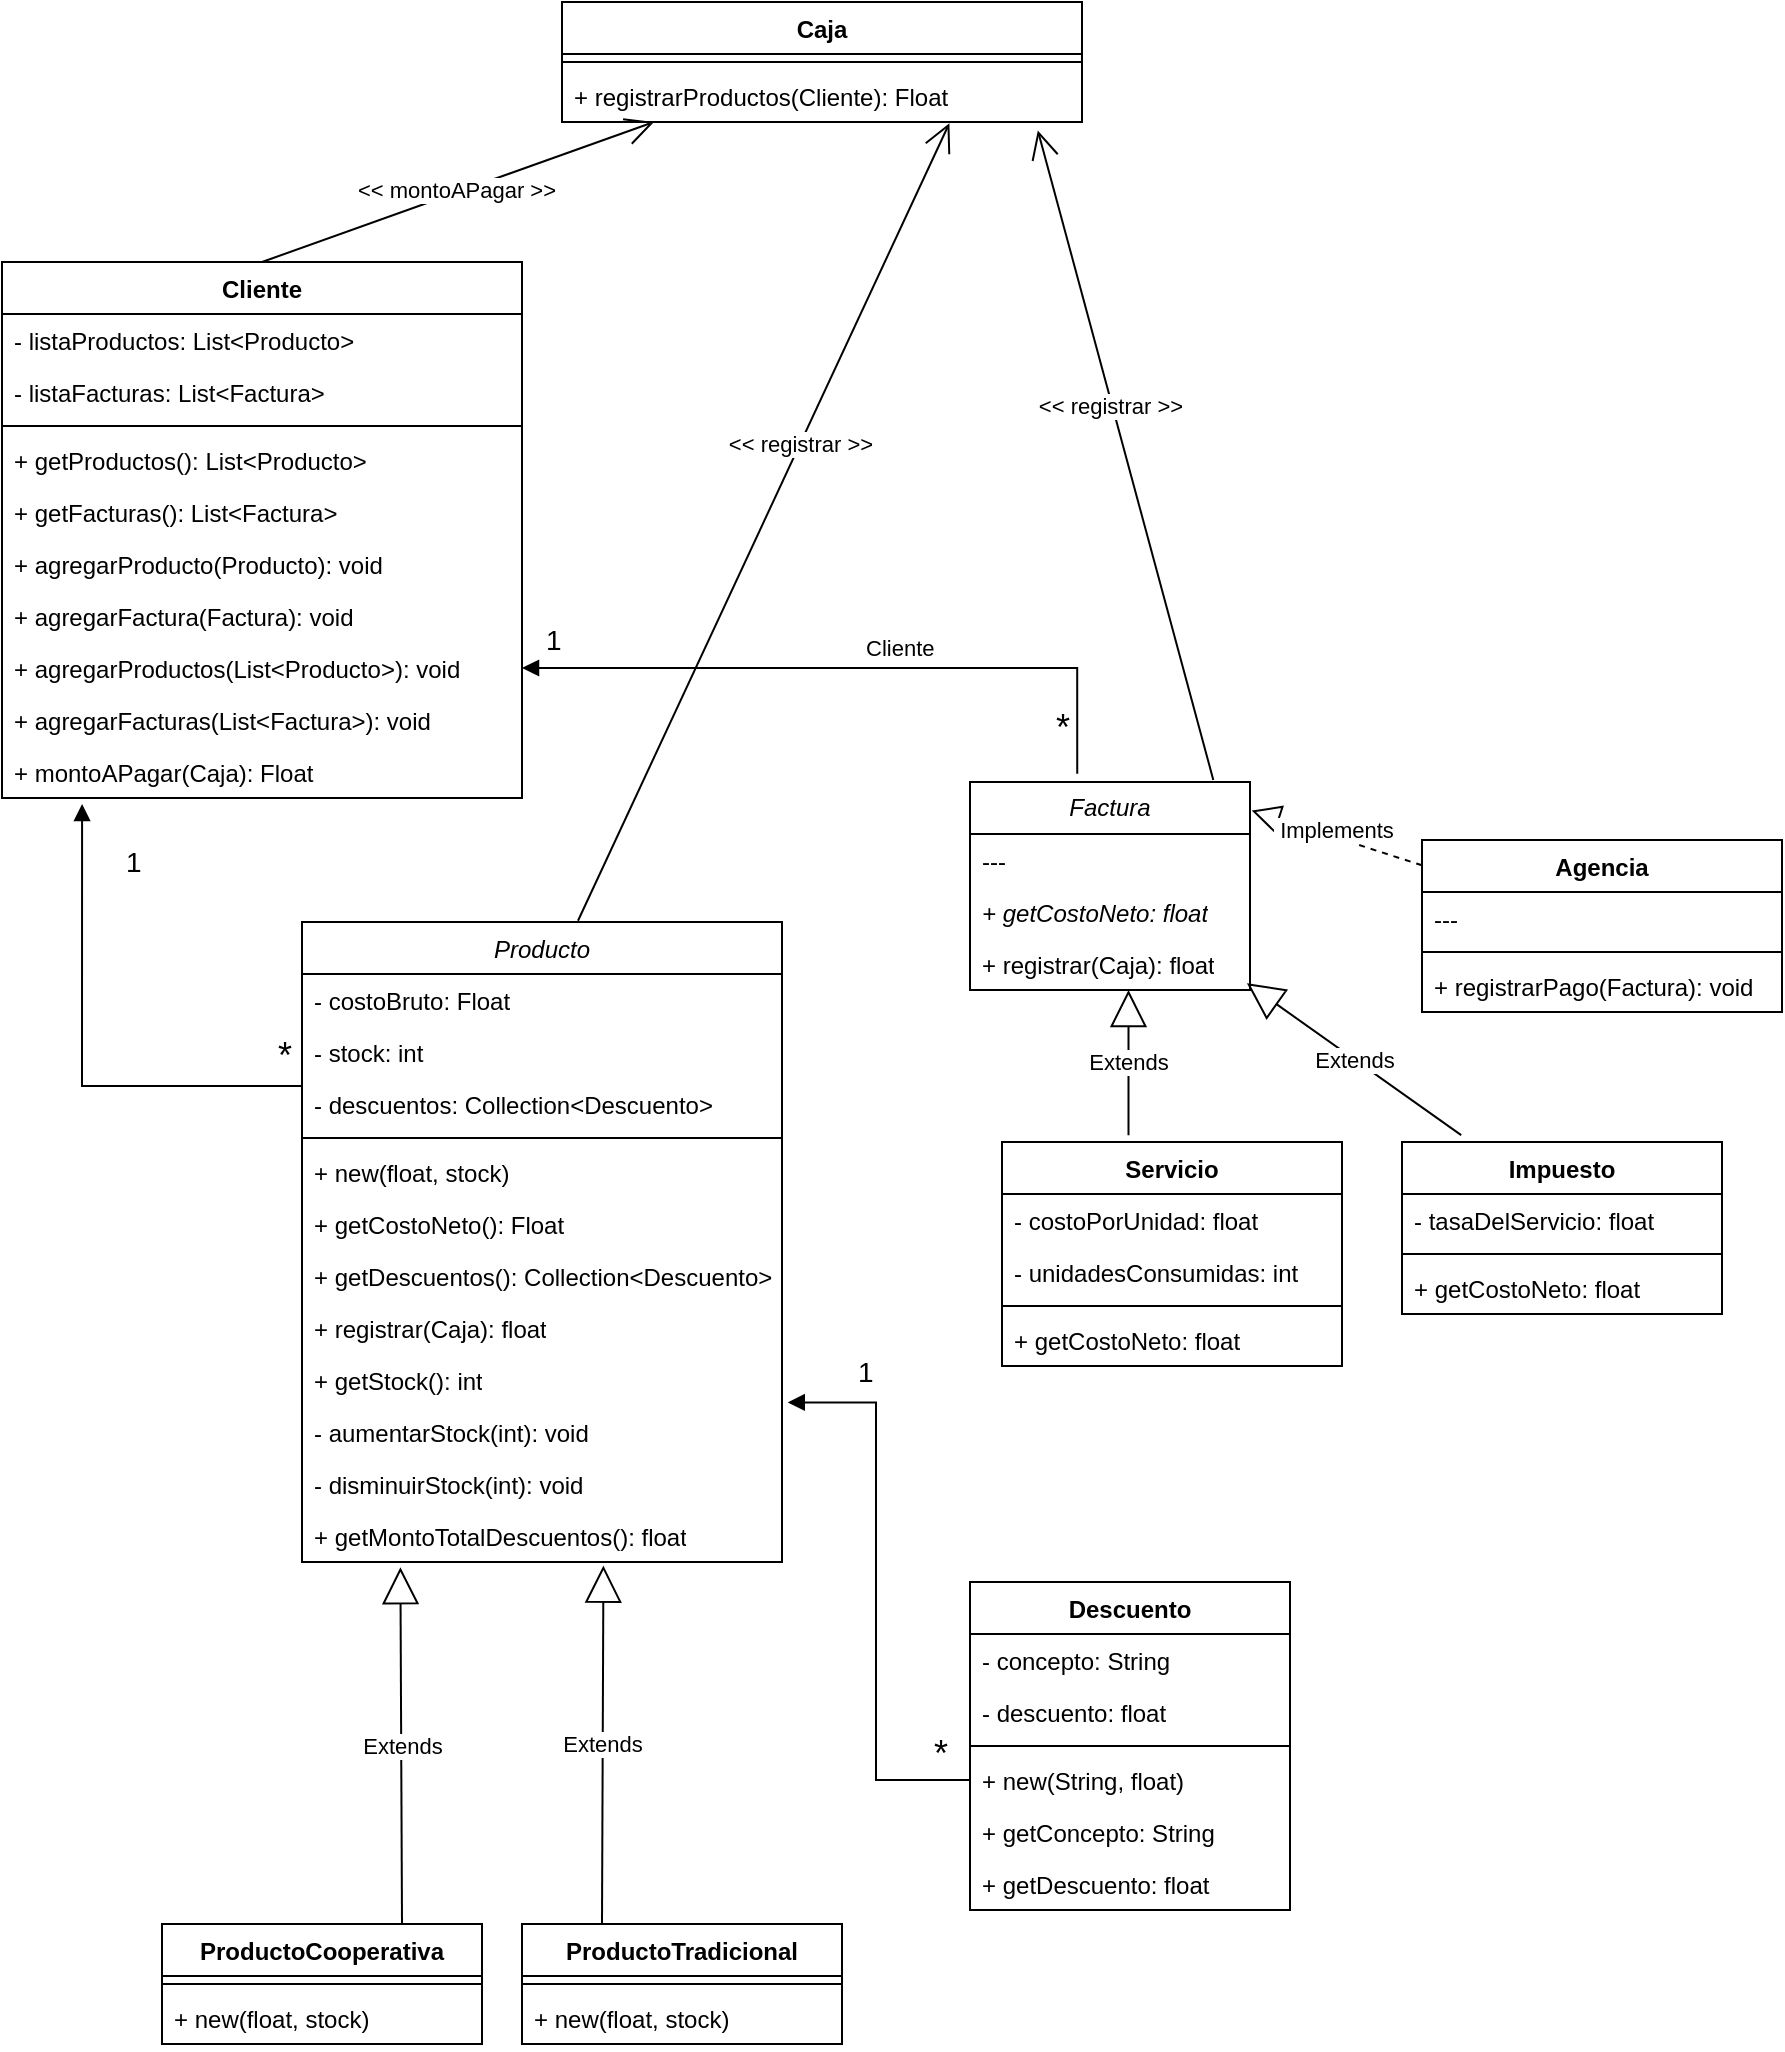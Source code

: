 <mxfile version="21.8.2" type="google">
  <diagram name="Página-1" id="jZJGiZbXDNDXo50cpsdY">
    <mxGraphModel grid="1" page="1" gridSize="10" guides="1" tooltips="1" connect="1" arrows="1" fold="1" pageScale="1" pageWidth="827" pageHeight="1169" math="0" shadow="0">
      <root>
        <mxCell id="0" />
        <mxCell id="1" parent="0" />
        <mxCell id="hAaeV_pmWm-LTA3YUwsU-9" value="&lt;i style=&quot;font-weight: normal;&quot;&gt;Producto&lt;/i&gt;" style="swimlane;fontStyle=1;align=center;verticalAlign=top;childLayout=stackLayout;horizontal=1;startSize=26;horizontalStack=0;resizeParent=1;resizeParentMax=0;resizeLast=0;collapsible=1;marginBottom=0;whiteSpace=wrap;html=1;" vertex="1" parent="1">
          <mxGeometry x="180" y="540" width="240" height="320" as="geometry" />
        </mxCell>
        <mxCell id="hAaeV_pmWm-LTA3YUwsU-10" value="- costoBruto: Float" style="text;strokeColor=none;fillColor=none;align=left;verticalAlign=top;spacingLeft=4;spacingRight=4;overflow=hidden;rotatable=0;points=[[0,0.5],[1,0.5]];portConstraint=eastwest;whiteSpace=wrap;html=1;" vertex="1" parent="hAaeV_pmWm-LTA3YUwsU-9">
          <mxGeometry y="26" width="240" height="26" as="geometry" />
        </mxCell>
        <mxCell id="EMDGs7AWyQJ3vSrL3r9r-25" value="- stock: int" style="text;strokeColor=none;fillColor=none;align=left;verticalAlign=top;spacingLeft=4;spacingRight=4;overflow=hidden;rotatable=0;points=[[0,0.5],[1,0.5]];portConstraint=eastwest;whiteSpace=wrap;html=1;" vertex="1" parent="hAaeV_pmWm-LTA3YUwsU-9">
          <mxGeometry y="52" width="240" height="26" as="geometry" />
        </mxCell>
        <mxCell id="EMDGs7AWyQJ3vSrL3r9r-18" value="- descuentos: Collection&amp;lt;Descuento&amp;gt;" style="text;strokeColor=none;fillColor=none;align=left;verticalAlign=top;spacingLeft=4;spacingRight=4;overflow=hidden;rotatable=0;points=[[0,0.5],[1,0.5]];portConstraint=eastwest;whiteSpace=wrap;html=1;" vertex="1" parent="hAaeV_pmWm-LTA3YUwsU-9">
          <mxGeometry y="78" width="240" height="26" as="geometry" />
        </mxCell>
        <mxCell id="hAaeV_pmWm-LTA3YUwsU-11" value="" style="line;strokeWidth=1;fillColor=none;align=left;verticalAlign=middle;spacingTop=-1;spacingLeft=3;spacingRight=3;rotatable=0;labelPosition=right;points=[];portConstraint=eastwest;strokeColor=inherit;" vertex="1" parent="hAaeV_pmWm-LTA3YUwsU-9">
          <mxGeometry y="104" width="240" height="8" as="geometry" />
        </mxCell>
        <mxCell id="hAaeV_pmWm-LTA3YUwsU-12" value="+ new(float, stock)" style="text;strokeColor=none;fillColor=none;align=left;verticalAlign=top;spacingLeft=4;spacingRight=4;overflow=hidden;rotatable=0;points=[[0,0.5],[1,0.5]];portConstraint=eastwest;whiteSpace=wrap;html=1;" vertex="1" parent="hAaeV_pmWm-LTA3YUwsU-9">
          <mxGeometry y="112" width="240" height="26" as="geometry" />
        </mxCell>
        <mxCell id="EMDGs7AWyQJ3vSrL3r9r-44" value="+ getCostoNeto(): Float" style="text;strokeColor=none;fillColor=none;align=left;verticalAlign=top;spacingLeft=4;spacingRight=4;overflow=hidden;rotatable=0;points=[[0,0.5],[1,0.5]];portConstraint=eastwest;whiteSpace=wrap;html=1;" vertex="1" parent="hAaeV_pmWm-LTA3YUwsU-9">
          <mxGeometry y="138" width="240" height="26" as="geometry" />
        </mxCell>
        <mxCell id="EMDGs7AWyQJ3vSrL3r9r-34" value="+ getDescuentos(): Collection&amp;lt;Descuento&amp;gt;" style="text;strokeColor=none;fillColor=none;align=left;verticalAlign=top;spacingLeft=4;spacingRight=4;overflow=hidden;rotatable=0;points=[[0,0.5],[1,0.5]];portConstraint=eastwest;whiteSpace=wrap;html=1;" vertex="1" parent="hAaeV_pmWm-LTA3YUwsU-9">
          <mxGeometry y="164" width="240" height="26" as="geometry" />
        </mxCell>
        <mxCell id="hAaeV_pmWm-LTA3YUwsU-14" value="+ registrar(Caja): float" style="text;strokeColor=none;fillColor=none;align=left;verticalAlign=top;spacingLeft=4;spacingRight=4;overflow=hidden;rotatable=0;points=[[0,0.5],[1,0.5]];portConstraint=eastwest;whiteSpace=wrap;html=1;" vertex="1" parent="hAaeV_pmWm-LTA3YUwsU-9">
          <mxGeometry y="190" width="240" height="26" as="geometry" />
        </mxCell>
        <mxCell id="EMDGs7AWyQJ3vSrL3r9r-35" value="+ getStock(): int" style="text;strokeColor=none;fillColor=none;align=left;verticalAlign=top;spacingLeft=4;spacingRight=4;overflow=hidden;rotatable=0;points=[[0,0.5],[1,0.5]];portConstraint=eastwest;whiteSpace=wrap;html=1;" vertex="1" parent="hAaeV_pmWm-LTA3YUwsU-9">
          <mxGeometry y="216" width="240" height="26" as="geometry" />
        </mxCell>
        <mxCell id="EMDGs7AWyQJ3vSrL3r9r-36" value="- aumentarStock(int): void" style="text;strokeColor=none;fillColor=none;align=left;verticalAlign=top;spacingLeft=4;spacingRight=4;overflow=hidden;rotatable=0;points=[[0,0.5],[1,0.5]];portConstraint=eastwest;whiteSpace=wrap;html=1;" vertex="1" parent="hAaeV_pmWm-LTA3YUwsU-9">
          <mxGeometry y="242" width="240" height="26" as="geometry" />
        </mxCell>
        <mxCell id="EMDGs7AWyQJ3vSrL3r9r-37" value="- disminuirStock(int): void" style="text;strokeColor=none;fillColor=none;align=left;verticalAlign=top;spacingLeft=4;spacingRight=4;overflow=hidden;rotatable=0;points=[[0,0.5],[1,0.5]];portConstraint=eastwest;whiteSpace=wrap;html=1;" vertex="1" parent="hAaeV_pmWm-LTA3YUwsU-9">
          <mxGeometry y="268" width="240" height="26" as="geometry" />
        </mxCell>
        <mxCell id="hAaeV_pmWm-LTA3YUwsU-30" value="+ getMontoTotalDescuentos(): float" style="text;strokeColor=none;fillColor=none;align=left;verticalAlign=top;spacingLeft=4;spacingRight=4;overflow=hidden;rotatable=0;points=[[0,0.5],[1,0.5]];portConstraint=eastwest;whiteSpace=wrap;html=1;" vertex="1" parent="hAaeV_pmWm-LTA3YUwsU-9">
          <mxGeometry y="294" width="240" height="26" as="geometry" />
        </mxCell>
        <mxCell id="hAaeV_pmWm-LTA3YUwsU-15" value="ProductoCooperativa" style="swimlane;fontStyle=1;align=center;verticalAlign=top;childLayout=stackLayout;horizontal=1;startSize=26;horizontalStack=0;resizeParent=1;resizeParentMax=0;resizeLast=0;collapsible=1;marginBottom=0;whiteSpace=wrap;html=1;" vertex="1" parent="1">
          <mxGeometry x="110" y="1040.99" width="160" height="60" as="geometry" />
        </mxCell>
        <mxCell id="hAaeV_pmWm-LTA3YUwsU-17" value="" style="line;strokeWidth=1;fillColor=none;align=left;verticalAlign=middle;spacingTop=-1;spacingLeft=3;spacingRight=3;rotatable=0;labelPosition=right;points=[];portConstraint=eastwest;strokeColor=inherit;" vertex="1" parent="hAaeV_pmWm-LTA3YUwsU-15">
          <mxGeometry y="26" width="160" height="8" as="geometry" />
        </mxCell>
        <mxCell id="hAaeV_pmWm-LTA3YUwsU-18" value="+ new(float, stock)" style="text;strokeColor=none;fillColor=none;align=left;verticalAlign=top;spacingLeft=4;spacingRight=4;overflow=hidden;rotatable=0;points=[[0,0.5],[1,0.5]];portConstraint=eastwest;whiteSpace=wrap;html=1;" vertex="1" parent="hAaeV_pmWm-LTA3YUwsU-15">
          <mxGeometry y="34" width="160" height="26" as="geometry" />
        </mxCell>
        <mxCell id="hAaeV_pmWm-LTA3YUwsU-19" value="ProductoTradicional" style="swimlane;fontStyle=1;align=center;verticalAlign=top;childLayout=stackLayout;horizontal=1;startSize=26;horizontalStack=0;resizeParent=1;resizeParentMax=0;resizeLast=0;collapsible=1;marginBottom=0;whiteSpace=wrap;html=1;" vertex="1" parent="1">
          <mxGeometry x="290" y="1040.99" width="160" height="60" as="geometry" />
        </mxCell>
        <mxCell id="hAaeV_pmWm-LTA3YUwsU-21" value="" style="line;strokeWidth=1;fillColor=none;align=left;verticalAlign=middle;spacingTop=-1;spacingLeft=3;spacingRight=3;rotatable=0;labelPosition=right;points=[];portConstraint=eastwest;strokeColor=inherit;" vertex="1" parent="hAaeV_pmWm-LTA3YUwsU-19">
          <mxGeometry y="26" width="160" height="8" as="geometry" />
        </mxCell>
        <mxCell id="hAaeV_pmWm-LTA3YUwsU-22" value="+ new(float, stock)" style="text;strokeColor=none;fillColor=none;align=left;verticalAlign=top;spacingLeft=4;spacingRight=4;overflow=hidden;rotatable=0;points=[[0,0.5],[1,0.5]];portConstraint=eastwest;whiteSpace=wrap;html=1;" vertex="1" parent="hAaeV_pmWm-LTA3YUwsU-19">
          <mxGeometry y="34" width="160" height="26" as="geometry" />
        </mxCell>
        <mxCell id="hAaeV_pmWm-LTA3YUwsU-26" value="Caja" style="swimlane;fontStyle=1;align=center;verticalAlign=top;childLayout=stackLayout;horizontal=1;startSize=26;horizontalStack=0;resizeParent=1;resizeParentMax=0;resizeLast=0;collapsible=1;marginBottom=0;whiteSpace=wrap;html=1;" vertex="1" parent="1">
          <mxGeometry x="310" y="80" width="260" height="60" as="geometry" />
        </mxCell>
        <mxCell id="hAaeV_pmWm-LTA3YUwsU-28" value="" style="line;strokeWidth=1;fillColor=none;align=left;verticalAlign=middle;spacingTop=-1;spacingLeft=3;spacingRight=3;rotatable=0;labelPosition=right;points=[];portConstraint=eastwest;strokeColor=inherit;" vertex="1" parent="hAaeV_pmWm-LTA3YUwsU-26">
          <mxGeometry y="26" width="260" height="8" as="geometry" />
        </mxCell>
        <mxCell id="hAaeV_pmWm-LTA3YUwsU-31" value="+ registrarProductos(Cliente): Float" style="text;strokeColor=none;fillColor=none;align=left;verticalAlign=top;spacingLeft=4;spacingRight=4;overflow=hidden;rotatable=0;points=[[0,0.5],[1,0.5]];portConstraint=eastwest;whiteSpace=wrap;html=1;" vertex="1" parent="hAaeV_pmWm-LTA3YUwsU-26">
          <mxGeometry y="34" width="260" height="26" as="geometry" />
        </mxCell>
        <mxCell id="hAaeV_pmWm-LTA3YUwsU-32" value="Cliente" style="swimlane;fontStyle=1;align=center;verticalAlign=top;childLayout=stackLayout;horizontal=1;startSize=26;horizontalStack=0;resizeParent=1;resizeParentMax=0;resizeLast=0;collapsible=1;marginBottom=0;whiteSpace=wrap;html=1;" vertex="1" parent="1">
          <mxGeometry x="30" y="210" width="260" height="268" as="geometry" />
        </mxCell>
        <mxCell id="hAaeV_pmWm-LTA3YUwsU-33" value="- listaProductos: List&amp;lt;Producto&amp;gt;" style="text;strokeColor=none;fillColor=none;align=left;verticalAlign=top;spacingLeft=4;spacingRight=4;overflow=hidden;rotatable=0;points=[[0,0.5],[1,0.5]];portConstraint=eastwest;whiteSpace=wrap;html=1;" vertex="1" parent="hAaeV_pmWm-LTA3YUwsU-32">
          <mxGeometry y="26" width="260" height="26" as="geometry" />
        </mxCell>
        <mxCell id="EMDGs7AWyQJ3vSrL3r9r-64" value="- listaFacturas: List&amp;lt;Factura&amp;gt;" style="text;strokeColor=none;fillColor=none;align=left;verticalAlign=top;spacingLeft=4;spacingRight=4;overflow=hidden;rotatable=0;points=[[0,0.5],[1,0.5]];portConstraint=eastwest;whiteSpace=wrap;html=1;" vertex="1" parent="hAaeV_pmWm-LTA3YUwsU-32">
          <mxGeometry y="52" width="260" height="26" as="geometry" />
        </mxCell>
        <mxCell id="hAaeV_pmWm-LTA3YUwsU-34" value="" style="line;strokeWidth=1;fillColor=none;align=left;verticalAlign=middle;spacingTop=-1;spacingLeft=3;spacingRight=3;rotatable=0;labelPosition=right;points=[];portConstraint=eastwest;strokeColor=inherit;" vertex="1" parent="hAaeV_pmWm-LTA3YUwsU-32">
          <mxGeometry y="78" width="260" height="8" as="geometry" />
        </mxCell>
        <mxCell id="hAaeV_pmWm-LTA3YUwsU-41" value="+ getProductos(): List&amp;lt;Producto&amp;gt;" style="text;strokeColor=none;fillColor=none;align=left;verticalAlign=top;spacingLeft=4;spacingRight=4;overflow=hidden;rotatable=0;points=[[0,0.5],[1,0.5]];portConstraint=eastwest;whiteSpace=wrap;html=1;" vertex="1" parent="hAaeV_pmWm-LTA3YUwsU-32">
          <mxGeometry y="86" width="260" height="26" as="geometry" />
        </mxCell>
        <mxCell id="EMDGs7AWyQJ3vSrL3r9r-65" value="+ getFacturas(): List&amp;lt;Factura&amp;gt;" style="text;strokeColor=none;fillColor=none;align=left;verticalAlign=top;spacingLeft=4;spacingRight=4;overflow=hidden;rotatable=0;points=[[0,0.5],[1,0.5]];portConstraint=eastwest;whiteSpace=wrap;html=1;" vertex="1" parent="hAaeV_pmWm-LTA3YUwsU-32">
          <mxGeometry y="112" width="260" height="26" as="geometry" />
        </mxCell>
        <mxCell id="EMDGs7AWyQJ3vSrL3r9r-11" value="+ agregarProducto(Producto): void" style="text;strokeColor=none;fillColor=none;align=left;verticalAlign=top;spacingLeft=4;spacingRight=4;overflow=hidden;rotatable=0;points=[[0,0.5],[1,0.5]];portConstraint=eastwest;whiteSpace=wrap;html=1;" vertex="1" parent="hAaeV_pmWm-LTA3YUwsU-32">
          <mxGeometry y="138" width="260" height="26" as="geometry" />
        </mxCell>
        <mxCell id="EMDGs7AWyQJ3vSrL3r9r-66" value="+ agregarFactura(Factura): void" style="text;strokeColor=none;fillColor=none;align=left;verticalAlign=top;spacingLeft=4;spacingRight=4;overflow=hidden;rotatable=0;points=[[0,0.5],[1,0.5]];portConstraint=eastwest;whiteSpace=wrap;html=1;" vertex="1" parent="hAaeV_pmWm-LTA3YUwsU-32">
          <mxGeometry y="164" width="260" height="26" as="geometry" />
        </mxCell>
        <mxCell id="EMDGs7AWyQJ3vSrL3r9r-29" value="+ agregarProductos(List&amp;lt;Producto&amp;gt;): void" style="text;strokeColor=none;fillColor=none;align=left;verticalAlign=top;spacingLeft=4;spacingRight=4;overflow=hidden;rotatable=0;points=[[0,0.5],[1,0.5]];portConstraint=eastwest;whiteSpace=wrap;html=1;" vertex="1" parent="hAaeV_pmWm-LTA3YUwsU-32">
          <mxGeometry y="190" width="260" height="26" as="geometry" />
        </mxCell>
        <mxCell id="EMDGs7AWyQJ3vSrL3r9r-67" value="+ agregarFacturas(List&amp;lt;Factura&amp;gt;): void" style="text;strokeColor=none;fillColor=none;align=left;verticalAlign=top;spacingLeft=4;spacingRight=4;overflow=hidden;rotatable=0;points=[[0,0.5],[1,0.5]];portConstraint=eastwest;whiteSpace=wrap;html=1;" vertex="1" parent="hAaeV_pmWm-LTA3YUwsU-32">
          <mxGeometry y="216" width="260" height="26" as="geometry" />
        </mxCell>
        <mxCell id="hAaeV_pmWm-LTA3YUwsU-35" value="+ montoAPagar(Caja): Float" style="text;strokeColor=none;fillColor=none;align=left;verticalAlign=top;spacingLeft=4;spacingRight=4;overflow=hidden;rotatable=0;points=[[0,0.5],[1,0.5]];portConstraint=eastwest;whiteSpace=wrap;html=1;" vertex="1" parent="hAaeV_pmWm-LTA3YUwsU-32">
          <mxGeometry y="242" width="260" height="26" as="geometry" />
        </mxCell>
        <mxCell id="hAaeV_pmWm-LTA3YUwsU-36" value="" style="endArrow=open;endFill=1;endSize=12;html=1;rounded=0;exitX=0.5;exitY=0;exitDx=0;exitDy=0;" edge="1" parent="1" source="hAaeV_pmWm-LTA3YUwsU-32" target="hAaeV_pmWm-LTA3YUwsU-26">
          <mxGeometry width="160" relative="1" as="geometry">
            <mxPoint x="60" y="162" as="sourcePoint" />
            <mxPoint x="220" y="162" as="targetPoint" />
          </mxGeometry>
        </mxCell>
        <mxCell id="hAaeV_pmWm-LTA3YUwsU-37" value="&amp;nbsp;&amp;lt;&amp;lt; montoAPagar &amp;gt;&amp;gt;&amp;nbsp;" style="edgeLabel;html=1;align=center;verticalAlign=middle;resizable=0;points=[];" vertex="1" connectable="0" parent="hAaeV_pmWm-LTA3YUwsU-36">
          <mxGeometry x="-0.012" y="2" relative="1" as="geometry">
            <mxPoint as="offset" />
          </mxGeometry>
        </mxCell>
        <mxCell id="EMDGs7AWyQJ3vSrL3r9r-9" value="&lt;font style=&quot;font-size: 18px;&quot;&gt;*&lt;/font&gt;" style="endArrow=block;endFill=1;html=1;edgeStyle=orthogonalEdgeStyle;align=left;verticalAlign=top;rounded=0;entryX=0.154;entryY=1.115;entryDx=0;entryDy=0;entryPerimeter=0;" edge="1" parent="1" source="hAaeV_pmWm-LTA3YUwsU-9" target="hAaeV_pmWm-LTA3YUwsU-35">
          <mxGeometry x="-0.888" y="-32" relative="1" as="geometry">
            <mxPoint x="70" y="600" as="sourcePoint" />
            <mxPoint x="70" y="430" as="targetPoint" />
            <Array as="points">
              <mxPoint x="70" y="622" />
            </Array>
            <mxPoint as="offset" />
          </mxGeometry>
        </mxCell>
        <mxCell id="EMDGs7AWyQJ3vSrL3r9r-10" value="&lt;font style=&quot;font-size: 14px;&quot;&gt;1&lt;/font&gt;" style="edgeLabel;resizable=0;html=1;align=left;verticalAlign=bottom;" connectable="0" vertex="1" parent="EMDGs7AWyQJ3vSrL3r9r-9">
          <mxGeometry x="-1" relative="1" as="geometry">
            <mxPoint x="-90" y="-102" as="offset" />
          </mxGeometry>
        </mxCell>
        <mxCell id="EMDGs7AWyQJ3vSrL3r9r-13" value="Descuento" style="swimlane;fontStyle=1;align=center;verticalAlign=top;childLayout=stackLayout;horizontal=1;startSize=26;horizontalStack=0;resizeParent=1;resizeParentMax=0;resizeLast=0;collapsible=1;marginBottom=0;whiteSpace=wrap;html=1;" vertex="1" parent="1">
          <mxGeometry x="514" y="870" width="160" height="164" as="geometry" />
        </mxCell>
        <mxCell id="EMDGs7AWyQJ3vSrL3r9r-14" value="- concepto: String" style="text;strokeColor=none;fillColor=none;align=left;verticalAlign=top;spacingLeft=4;spacingRight=4;overflow=hidden;rotatable=0;points=[[0,0.5],[1,0.5]];portConstraint=eastwest;whiteSpace=wrap;html=1;" vertex="1" parent="EMDGs7AWyQJ3vSrL3r9r-13">
          <mxGeometry y="26" width="160" height="26" as="geometry" />
        </mxCell>
        <mxCell id="EMDGs7AWyQJ3vSrL3r9r-17" value="- descuento: float" style="text;strokeColor=none;fillColor=none;align=left;verticalAlign=top;spacingLeft=4;spacingRight=4;overflow=hidden;rotatable=0;points=[[0,0.5],[1,0.5]];portConstraint=eastwest;whiteSpace=wrap;html=1;" vertex="1" parent="EMDGs7AWyQJ3vSrL3r9r-13">
          <mxGeometry y="52" width="160" height="26" as="geometry" />
        </mxCell>
        <mxCell id="EMDGs7AWyQJ3vSrL3r9r-15" value="" style="line;strokeWidth=1;fillColor=none;align=left;verticalAlign=middle;spacingTop=-1;spacingLeft=3;spacingRight=3;rotatable=0;labelPosition=right;points=[];portConstraint=eastwest;strokeColor=inherit;" vertex="1" parent="EMDGs7AWyQJ3vSrL3r9r-13">
          <mxGeometry y="78" width="160" height="8" as="geometry" />
        </mxCell>
        <mxCell id="EMDGs7AWyQJ3vSrL3r9r-16" value="+ new(String, float)" style="text;strokeColor=none;fillColor=none;align=left;verticalAlign=top;spacingLeft=4;spacingRight=4;overflow=hidden;rotatable=0;points=[[0,0.5],[1,0.5]];portConstraint=eastwest;whiteSpace=wrap;html=1;" vertex="1" parent="EMDGs7AWyQJ3vSrL3r9r-13">
          <mxGeometry y="86" width="160" height="26" as="geometry" />
        </mxCell>
        <mxCell id="EMDGs7AWyQJ3vSrL3r9r-22" value="+ getConcepto: String" style="text;strokeColor=none;fillColor=none;align=left;verticalAlign=top;spacingLeft=4;spacingRight=4;overflow=hidden;rotatable=0;points=[[0,0.5],[1,0.5]];portConstraint=eastwest;whiteSpace=wrap;html=1;" vertex="1" parent="EMDGs7AWyQJ3vSrL3r9r-13">
          <mxGeometry y="112" width="160" height="26" as="geometry" />
        </mxCell>
        <mxCell id="EMDGs7AWyQJ3vSrL3r9r-21" value="+ getDescuento: float" style="text;strokeColor=none;fillColor=none;align=left;verticalAlign=top;spacingLeft=4;spacingRight=4;overflow=hidden;rotatable=0;points=[[0,0.5],[1,0.5]];portConstraint=eastwest;whiteSpace=wrap;html=1;" vertex="1" parent="EMDGs7AWyQJ3vSrL3r9r-13">
          <mxGeometry y="138" width="160" height="26" as="geometry" />
        </mxCell>
        <mxCell id="EMDGs7AWyQJ3vSrL3r9r-23" value="&lt;font style=&quot;font-size: 14px;&quot;&gt;1&lt;/font&gt;" style="endArrow=block;endFill=1;html=1;edgeStyle=orthogonalEdgeStyle;align=left;verticalAlign=top;rounded=0;exitX=0;exitY=0.5;exitDx=0;exitDy=0;entryX=1.012;entryY=0.931;entryDx=0;entryDy=0;entryPerimeter=0;" edge="1" parent="1" source="EMDGs7AWyQJ3vSrL3r9r-16" target="EMDGs7AWyQJ3vSrL3r9r-35">
          <mxGeometry x="0.769" y="-30" relative="1" as="geometry">
            <mxPoint x="574" y="957" as="sourcePoint" />
            <mxPoint x="414" y="977" as="targetPoint" />
            <mxPoint x="1" as="offset" />
          </mxGeometry>
        </mxCell>
        <mxCell id="EMDGs7AWyQJ3vSrL3r9r-24" value="&lt;font style=&quot;font-size: 18px;&quot;&gt;*&lt;/font&gt;" style="edgeLabel;resizable=0;html=1;align=left;verticalAlign=bottom;" connectable="0" vertex="1" parent="EMDGs7AWyQJ3vSrL3r9r-23">
          <mxGeometry x="-1" relative="1" as="geometry">
            <mxPoint x="-20" as="offset" />
          </mxGeometry>
        </mxCell>
        <mxCell id="EMDGs7AWyQJ3vSrL3r9r-26" value="Extends" style="endArrow=block;endSize=16;endFill=0;html=1;rounded=0;exitX=0.75;exitY=0;exitDx=0;exitDy=0;entryX=0.205;entryY=1.1;entryDx=0;entryDy=0;entryPerimeter=0;" edge="1" parent="1" source="hAaeV_pmWm-LTA3YUwsU-15" target="hAaeV_pmWm-LTA3YUwsU-30">
          <mxGeometry width="160" relative="1" as="geometry">
            <mxPoint x="100" y="990.99" as="sourcePoint" />
            <mxPoint x="230" y="870" as="targetPoint" />
          </mxGeometry>
        </mxCell>
        <mxCell id="EMDGs7AWyQJ3vSrL3r9r-27" value="Extends" style="endArrow=block;endSize=16;endFill=0;html=1;rounded=0;entryX=0.628;entryY=1.069;entryDx=0;entryDy=0;entryPerimeter=0;" edge="1" parent="1" target="hAaeV_pmWm-LTA3YUwsU-30">
          <mxGeometry width="160" relative="1" as="geometry">
            <mxPoint x="330" y="1040.99" as="sourcePoint" />
            <mxPoint x="328.5" y="910.002" as="targetPoint" />
          </mxGeometry>
        </mxCell>
        <mxCell id="EMDGs7AWyQJ3vSrL3r9r-38" value="" style="endArrow=open;endFill=1;endSize=12;html=1;rounded=0;entryX=0.745;entryY=1.023;entryDx=0;entryDy=0;entryPerimeter=0;exitX=0.575;exitY=-0.002;exitDx=0;exitDy=0;exitPerimeter=0;" edge="1" parent="1" source="hAaeV_pmWm-LTA3YUwsU-9" target="hAaeV_pmWm-LTA3YUwsU-31">
          <mxGeometry width="160" relative="1" as="geometry">
            <mxPoint x="360" y="440" as="sourcePoint" />
            <mxPoint x="520" y="440" as="targetPoint" />
          </mxGeometry>
        </mxCell>
        <mxCell id="EMDGs7AWyQJ3vSrL3r9r-39" value="&amp;lt;&amp;lt; registrar &amp;gt;&amp;gt;" style="edgeLabel;html=1;align=center;verticalAlign=middle;resizable=0;points=[];" connectable="0" vertex="1" parent="EMDGs7AWyQJ3vSrL3r9r-38">
          <mxGeometry x="0.198" relative="1" as="geometry">
            <mxPoint as="offset" />
          </mxGeometry>
        </mxCell>
        <mxCell id="EMDGs7AWyQJ3vSrL3r9r-40" value="&lt;i&gt;Factura&lt;/i&gt;" style="swimlane;fontStyle=0;childLayout=stackLayout;horizontal=1;startSize=26;fillColor=none;horizontalStack=0;resizeParent=1;resizeParentMax=0;resizeLast=0;collapsible=1;marginBottom=0;whiteSpace=wrap;html=1;" vertex="1" parent="1">
          <mxGeometry x="514" y="470" width="140" height="104" as="geometry" />
        </mxCell>
        <mxCell id="EMDGs7AWyQJ3vSrL3r9r-41" value="---" style="text;strokeColor=none;fillColor=none;align=left;verticalAlign=top;spacingLeft=4;spacingRight=4;overflow=hidden;rotatable=0;points=[[0,0.5],[1,0.5]];portConstraint=eastwest;whiteSpace=wrap;html=1;" vertex="1" parent="EMDGs7AWyQJ3vSrL3r9r-40">
          <mxGeometry y="26" width="140" height="26" as="geometry" />
        </mxCell>
        <mxCell id="EMDGs7AWyQJ3vSrL3r9r-42" value="&lt;i&gt;+ getCostoNeto: float&lt;/i&gt;" style="text;strokeColor=none;fillColor=none;align=left;verticalAlign=top;spacingLeft=4;spacingRight=4;overflow=hidden;rotatable=0;points=[[0,0.5],[1,0.5]];portConstraint=eastwest;whiteSpace=wrap;html=1;" vertex="1" parent="EMDGs7AWyQJ3vSrL3r9r-40">
          <mxGeometry y="52" width="140" height="26" as="geometry" />
        </mxCell>
        <mxCell id="EMDGs7AWyQJ3vSrL3r9r-45" value="+ registrar(Caja): float" style="text;strokeColor=none;fillColor=none;align=left;verticalAlign=top;spacingLeft=4;spacingRight=4;overflow=hidden;rotatable=0;points=[[0,0.5],[1,0.5]];portConstraint=eastwest;whiteSpace=wrap;html=1;" vertex="1" parent="EMDGs7AWyQJ3vSrL3r9r-40">
          <mxGeometry y="78" width="140" height="26" as="geometry" />
        </mxCell>
        <mxCell id="EMDGs7AWyQJ3vSrL3r9r-46" value="Agencia" style="swimlane;fontStyle=1;align=center;verticalAlign=top;childLayout=stackLayout;horizontal=1;startSize=26;horizontalStack=0;resizeParent=1;resizeParentMax=0;resizeLast=0;collapsible=1;marginBottom=0;whiteSpace=wrap;html=1;" vertex="1" parent="1">
          <mxGeometry x="740" y="499" width="180" height="86" as="geometry" />
        </mxCell>
        <mxCell id="EMDGs7AWyQJ3vSrL3r9r-47" value="---" style="text;strokeColor=none;fillColor=none;align=left;verticalAlign=top;spacingLeft=4;spacingRight=4;overflow=hidden;rotatable=0;points=[[0,0.5],[1,0.5]];portConstraint=eastwest;whiteSpace=wrap;html=1;" vertex="1" parent="EMDGs7AWyQJ3vSrL3r9r-46">
          <mxGeometry y="26" width="180" height="26" as="geometry" />
        </mxCell>
        <mxCell id="EMDGs7AWyQJ3vSrL3r9r-48" value="" style="line;strokeWidth=1;fillColor=none;align=left;verticalAlign=middle;spacingTop=-1;spacingLeft=3;spacingRight=3;rotatable=0;labelPosition=right;points=[];portConstraint=eastwest;strokeColor=inherit;" vertex="1" parent="EMDGs7AWyQJ3vSrL3r9r-46">
          <mxGeometry y="52" width="180" height="8" as="geometry" />
        </mxCell>
        <mxCell id="EMDGs7AWyQJ3vSrL3r9r-49" value="+ registrarPago(Factura): void" style="text;strokeColor=none;fillColor=none;align=left;verticalAlign=top;spacingLeft=4;spacingRight=4;overflow=hidden;rotatable=0;points=[[0,0.5],[1,0.5]];portConstraint=eastwest;whiteSpace=wrap;html=1;" vertex="1" parent="EMDGs7AWyQJ3vSrL3r9r-46">
          <mxGeometry y="60" width="180" height="26" as="geometry" />
        </mxCell>
        <mxCell id="EMDGs7AWyQJ3vSrL3r9r-50" value="Servicio" style="swimlane;fontStyle=1;align=center;verticalAlign=top;childLayout=stackLayout;horizontal=1;startSize=26;horizontalStack=0;resizeParent=1;resizeParentMax=0;resizeLast=0;collapsible=1;marginBottom=0;whiteSpace=wrap;html=1;" vertex="1" parent="1">
          <mxGeometry x="530" y="650" width="170" height="112" as="geometry" />
        </mxCell>
        <mxCell id="EMDGs7AWyQJ3vSrL3r9r-51" value="- costoPorUnidad: float" style="text;strokeColor=none;fillColor=none;align=left;verticalAlign=top;spacingLeft=4;spacingRight=4;overflow=hidden;rotatable=0;points=[[0,0.5],[1,0.5]];portConstraint=eastwest;whiteSpace=wrap;html=1;" vertex="1" parent="EMDGs7AWyQJ3vSrL3r9r-50">
          <mxGeometry y="26" width="170" height="26" as="geometry" />
        </mxCell>
        <mxCell id="EMDGs7AWyQJ3vSrL3r9r-59" value="- unidadesConsumidas: int" style="text;strokeColor=none;fillColor=none;align=left;verticalAlign=top;spacingLeft=4;spacingRight=4;overflow=hidden;rotatable=0;points=[[0,0.5],[1,0.5]];portConstraint=eastwest;whiteSpace=wrap;html=1;" vertex="1" parent="EMDGs7AWyQJ3vSrL3r9r-50">
          <mxGeometry y="52" width="170" height="26" as="geometry" />
        </mxCell>
        <mxCell id="EMDGs7AWyQJ3vSrL3r9r-52" value="" style="line;strokeWidth=1;fillColor=none;align=left;verticalAlign=middle;spacingTop=-1;spacingLeft=3;spacingRight=3;rotatable=0;labelPosition=right;points=[];portConstraint=eastwest;strokeColor=inherit;" vertex="1" parent="EMDGs7AWyQJ3vSrL3r9r-50">
          <mxGeometry y="78" width="170" height="8" as="geometry" />
        </mxCell>
        <mxCell id="EMDGs7AWyQJ3vSrL3r9r-53" value="+ getCostoNeto: float" style="text;strokeColor=none;fillColor=none;align=left;verticalAlign=top;spacingLeft=4;spacingRight=4;overflow=hidden;rotatable=0;points=[[0,0.5],[1,0.5]];portConstraint=eastwest;whiteSpace=wrap;html=1;" vertex="1" parent="EMDGs7AWyQJ3vSrL3r9r-50">
          <mxGeometry y="86" width="170" height="26" as="geometry" />
        </mxCell>
        <mxCell id="EMDGs7AWyQJ3vSrL3r9r-54" value="Impuesto" style="swimlane;fontStyle=1;align=center;verticalAlign=top;childLayout=stackLayout;horizontal=1;startSize=26;horizontalStack=0;resizeParent=1;resizeParentMax=0;resizeLast=0;collapsible=1;marginBottom=0;whiteSpace=wrap;html=1;" vertex="1" parent="1">
          <mxGeometry x="730" y="650" width="160" height="86" as="geometry" />
        </mxCell>
        <mxCell id="EMDGs7AWyQJ3vSrL3r9r-55" value="- tasaDelServicio: float" style="text;strokeColor=none;fillColor=none;align=left;verticalAlign=top;spacingLeft=4;spacingRight=4;overflow=hidden;rotatable=0;points=[[0,0.5],[1,0.5]];portConstraint=eastwest;whiteSpace=wrap;html=1;" vertex="1" parent="EMDGs7AWyQJ3vSrL3r9r-54">
          <mxGeometry y="26" width="160" height="26" as="geometry" />
        </mxCell>
        <mxCell id="EMDGs7AWyQJ3vSrL3r9r-56" value="" style="line;strokeWidth=1;fillColor=none;align=left;verticalAlign=middle;spacingTop=-1;spacingLeft=3;spacingRight=3;rotatable=0;labelPosition=right;points=[];portConstraint=eastwest;strokeColor=inherit;" vertex="1" parent="EMDGs7AWyQJ3vSrL3r9r-54">
          <mxGeometry y="52" width="160" height="8" as="geometry" />
        </mxCell>
        <mxCell id="EMDGs7AWyQJ3vSrL3r9r-57" value="+ getCostoNeto: float" style="text;strokeColor=none;fillColor=none;align=left;verticalAlign=top;spacingLeft=4;spacingRight=4;overflow=hidden;rotatable=0;points=[[0,0.5],[1,0.5]];portConstraint=eastwest;whiteSpace=wrap;html=1;" vertex="1" parent="EMDGs7AWyQJ3vSrL3r9r-54">
          <mxGeometry y="60" width="160" height="26" as="geometry" />
        </mxCell>
        <mxCell id="EMDGs7AWyQJ3vSrL3r9r-60" value="Extends" style="endArrow=block;endSize=16;endFill=0;html=1;rounded=0;entryX=0.675;entryY=0.962;entryDx=0;entryDy=0;entryPerimeter=0;exitX=0.372;exitY=-0.03;exitDx=0;exitDy=0;exitPerimeter=0;" edge="1" parent="1" source="EMDGs7AWyQJ3vSrL3r9r-50">
          <mxGeometry width="160" relative="1" as="geometry">
            <mxPoint x="594.75" y="704.99" as="sourcePoint" />
            <mxPoint x="593.25" y="574.002" as="targetPoint" />
          </mxGeometry>
        </mxCell>
        <mxCell id="EMDGs7AWyQJ3vSrL3r9r-61" value="Extends" style="endArrow=block;endSize=16;endFill=0;html=1;rounded=0;entryX=0.989;entryY=0.869;entryDx=0;entryDy=0;entryPerimeter=0;exitX=0.185;exitY=-0.04;exitDx=0;exitDy=0;exitPerimeter=0;" edge="1" parent="1" source="EMDGs7AWyQJ3vSrL3r9r-54" target="EMDGs7AWyQJ3vSrL3r9r-45">
          <mxGeometry width="160" relative="1" as="geometry">
            <mxPoint x="771.5" y="620.99" as="sourcePoint" />
            <mxPoint x="770" y="490.002" as="targetPoint" />
            <Array as="points" />
          </mxGeometry>
        </mxCell>
        <mxCell id="EMDGs7AWyQJ3vSrL3r9r-62" value="" style="endArrow=block;dashed=1;endFill=0;endSize=12;html=1;rounded=0;entryX=1.006;entryY=0.137;entryDx=0;entryDy=0;entryPerimeter=0;exitX=0;exitY=0.147;exitDx=0;exitDy=0;exitPerimeter=0;" edge="1" parent="1" source="EMDGs7AWyQJ3vSrL3r9r-46" target="EMDGs7AWyQJ3vSrL3r9r-40">
          <mxGeometry width="160" relative="1" as="geometry">
            <mxPoint x="560" y="390" as="sourcePoint" />
            <mxPoint x="720" y="390" as="targetPoint" />
          </mxGeometry>
        </mxCell>
        <mxCell id="EMDGs7AWyQJ3vSrL3r9r-63" value="&amp;nbsp;Implements&amp;nbsp;" style="edgeLabel;html=1;align=center;verticalAlign=middle;resizable=0;points=[];" connectable="0" vertex="1" parent="EMDGs7AWyQJ3vSrL3r9r-62">
          <mxGeometry x="0.055" y="-4" relative="1" as="geometry">
            <mxPoint as="offset" />
          </mxGeometry>
        </mxCell>
        <mxCell id="EMDGs7AWyQJ3vSrL3r9r-68" value="Cliente" style="endArrow=block;endFill=1;html=1;edgeStyle=orthogonalEdgeStyle;align=left;verticalAlign=top;rounded=0;exitX=0.383;exitY=-0.04;exitDx=0;exitDy=0;exitPerimeter=0;entryX=1;entryY=0.5;entryDx=0;entryDy=0;" edge="1" parent="1" source="EMDGs7AWyQJ3vSrL3r9r-40" target="EMDGs7AWyQJ3vSrL3r9r-29">
          <mxGeometry x="-0.029" y="-23" relative="1" as="geometry">
            <mxPoint x="570" y="410" as="sourcePoint" />
            <mxPoint x="400" y="410" as="targetPoint" />
            <mxPoint as="offset" />
          </mxGeometry>
        </mxCell>
        <mxCell id="EMDGs7AWyQJ3vSrL3r9r-69" value="&lt;font style=&quot;font-size: 14px;&quot;&gt;1&lt;/font&gt;" style="edgeLabel;resizable=0;html=1;align=left;verticalAlign=bottom;" connectable="0" vertex="1" parent="EMDGs7AWyQJ3vSrL3r9r-68">
          <mxGeometry x="-1" relative="1" as="geometry">
            <mxPoint x="-268" y="-56" as="offset" />
          </mxGeometry>
        </mxCell>
        <mxCell id="EMDGs7AWyQJ3vSrL3r9r-70" value="&lt;font style=&quot;font-size: 18px;&quot;&gt;*&lt;/font&gt;" style="text;html=1;align=center;verticalAlign=middle;resizable=0;points=[];autosize=1;strokeColor=none;fillColor=none;" vertex="1" parent="1">
          <mxGeometry x="545" y="423" width="30" height="40" as="geometry" />
        </mxCell>
        <mxCell id="EMDGs7AWyQJ3vSrL3r9r-71" value="" style="endArrow=open;endFill=1;endSize=12;html=1;rounded=0;exitX=0.869;exitY=-0.01;exitDx=0;exitDy=0;entryX=0.915;entryY=1.162;entryDx=0;entryDy=0;entryPerimeter=0;exitPerimeter=0;" edge="1" parent="1" source="EMDGs7AWyQJ3vSrL3r9r-40" target="hAaeV_pmWm-LTA3YUwsU-31">
          <mxGeometry width="160" relative="1" as="geometry">
            <mxPoint x="550" y="310" as="sourcePoint" />
            <mxPoint x="710" y="310" as="targetPoint" />
          </mxGeometry>
        </mxCell>
        <mxCell id="EMDGs7AWyQJ3vSrL3r9r-72" value="&amp;lt;&amp;lt; registrar &amp;gt;&amp;gt;" style="edgeLabel;html=1;align=center;verticalAlign=middle;resizable=0;points=[];" connectable="0" vertex="1" parent="EMDGs7AWyQJ3vSrL3r9r-71">
          <mxGeometry x="0.152" y="1" relative="1" as="geometry">
            <mxPoint as="offset" />
          </mxGeometry>
        </mxCell>
      </root>
    </mxGraphModel>
  </diagram>
</mxfile>

